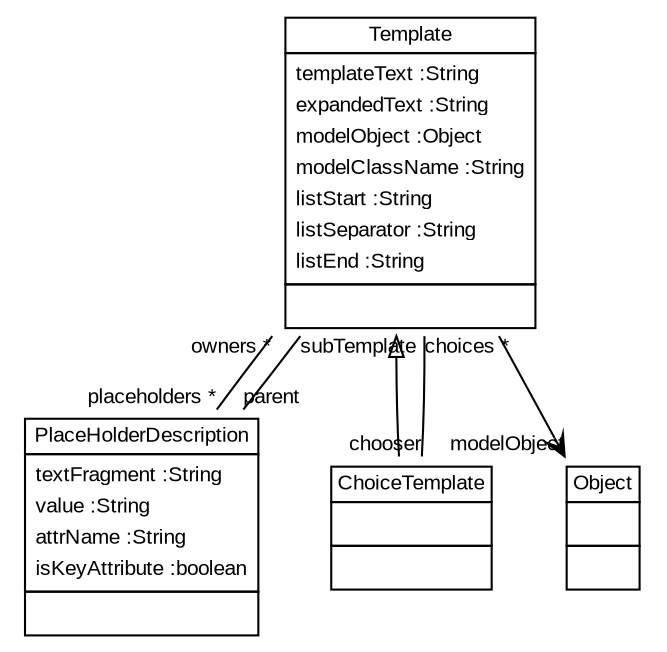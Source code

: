 
 digraph ClassDiagram {
    node [shape = none, fontsize = 10, fontname = "Arial"]; 
    edge [fontsize = 10, fontname = "Arial"];
    
    
    _Template [label=<<table border='0' cellborder='1' cellspacing='0'> <tr> <td HREF="../test/org/sdmlib/models/transformations/Template.java">Template</td> </tr> <tr><td><table border='0' cellborder='0' cellspacing='0'> <tr><td align='left'>templateText :String</td></tr> <tr><td align='left'>expandedText :String</td></tr> <tr><td align='left'>modelObject :Object</td></tr> <tr><td align='left'>modelClassName :String</td></tr> <tr><td align='left'>listStart :String</td></tr> <tr><td align='left'>listSeparator :String</td></tr> <tr><td align='left'>listEnd :String</td></tr>  </table></td></tr> <tr><td><table border='0' cellborder='0' cellspacing='0'> <tr><td> </td></tr> </table></td></tr> </table>>];
    _PlaceHolderDescription [label=<<table border='0' cellborder='1' cellspacing='0'> <tr> <td HREF="../test/org/sdmlib/models/transformations/PlaceHolderDescription.java">PlaceHolderDescription</td> </tr> <tr><td><table border='0' cellborder='0' cellspacing='0'> <tr><td align='left'>textFragment :String</td></tr> <tr><td align='left'>value :String</td></tr> <tr><td align='left'>attrName :String</td></tr> <tr><td align='left'>isKeyAttribute :boolean</td></tr>  </table></td></tr> <tr><td><table border='0' cellborder='0' cellspacing='0'> <tr><td> </td></tr> </table></td></tr> </table>>];
    _ChoiceTemplate [label=<<table border='0' cellborder='1' cellspacing='0'> <tr> <td HREF="../test/org/sdmlib/models/transformations/ChoiceTemplate.java">ChoiceTemplate</td> </tr> <tr><td><table border='0' cellborder='0' cellspacing='0'> <tr><td> </td></tr> </table></td></tr> <tr><td><table border='0' cellborder='0' cellspacing='0'> <tr><td> </td></tr> </table></td></tr> </table>>];
    _Object [label=<<table border='0' cellborder='1' cellspacing='0'> <tr> <td HREF="../test/java/lang/Object.java">Object</td> </tr> <tr><td><table border='0' cellborder='0' cellspacing='0'> <tr><td> </td></tr> </table></td></tr> <tr><td><table border='0' cellborder='0' cellspacing='0'> <tr><td> </td></tr> </table></td></tr> </table>>];
    
    
    
    _Template ->  _ChoiceTemplate [dir = "back" arrowtail = "empty"];
    _Template -> _PlaceHolderDescription [headlabel = "placeholders *" taillabel = "owners *" arrowhead = "none" ];
    _ChoiceTemplate -> _Template [headlabel = "choices *" taillabel = "chooser" arrowhead = "none" ];
    _PlaceHolderDescription -> _Template [headlabel = "subTemplate" taillabel = "parent" arrowhead = "none" ];
    _Template -> _Object [headlabel = "modelObject" taillabel = "" arrowhead = "vee" ];
}
